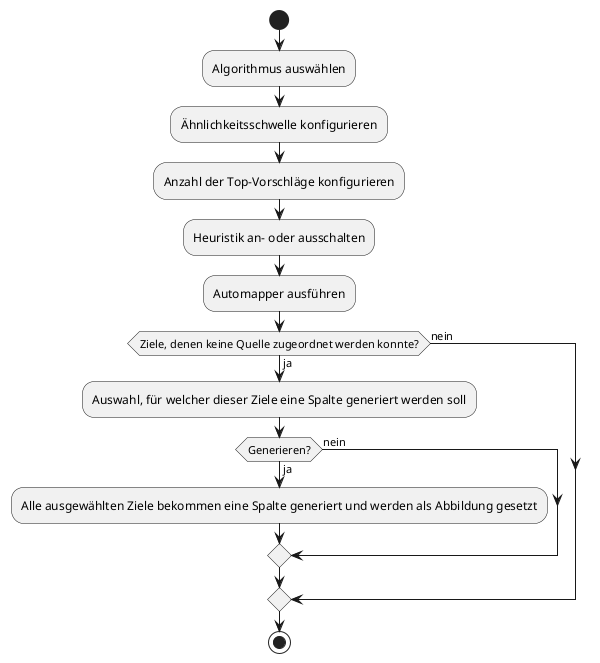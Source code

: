 @startuml
start

:Algorithmus auswählen;

:Ähnlichkeitsschwelle konfigurieren;

:Anzahl der Top-Vorschläge konfigurieren;

:Heuristik an- oder ausschalten;

:Automapper ausführen;

if (Ziele, denen keine Quelle zugeordnet werden konnte?) is (ja) then
    :Auswahl, für welcher dieser Ziele eine Spalte generiert werden soll;
    if (Generieren?) is (ja) then
        :Alle ausgewählten Ziele bekommen eine Spalte generiert und werden als Abbildung gesetzt;
    else (nein)
    endif
else (nein)
endif

stop
@enduml
